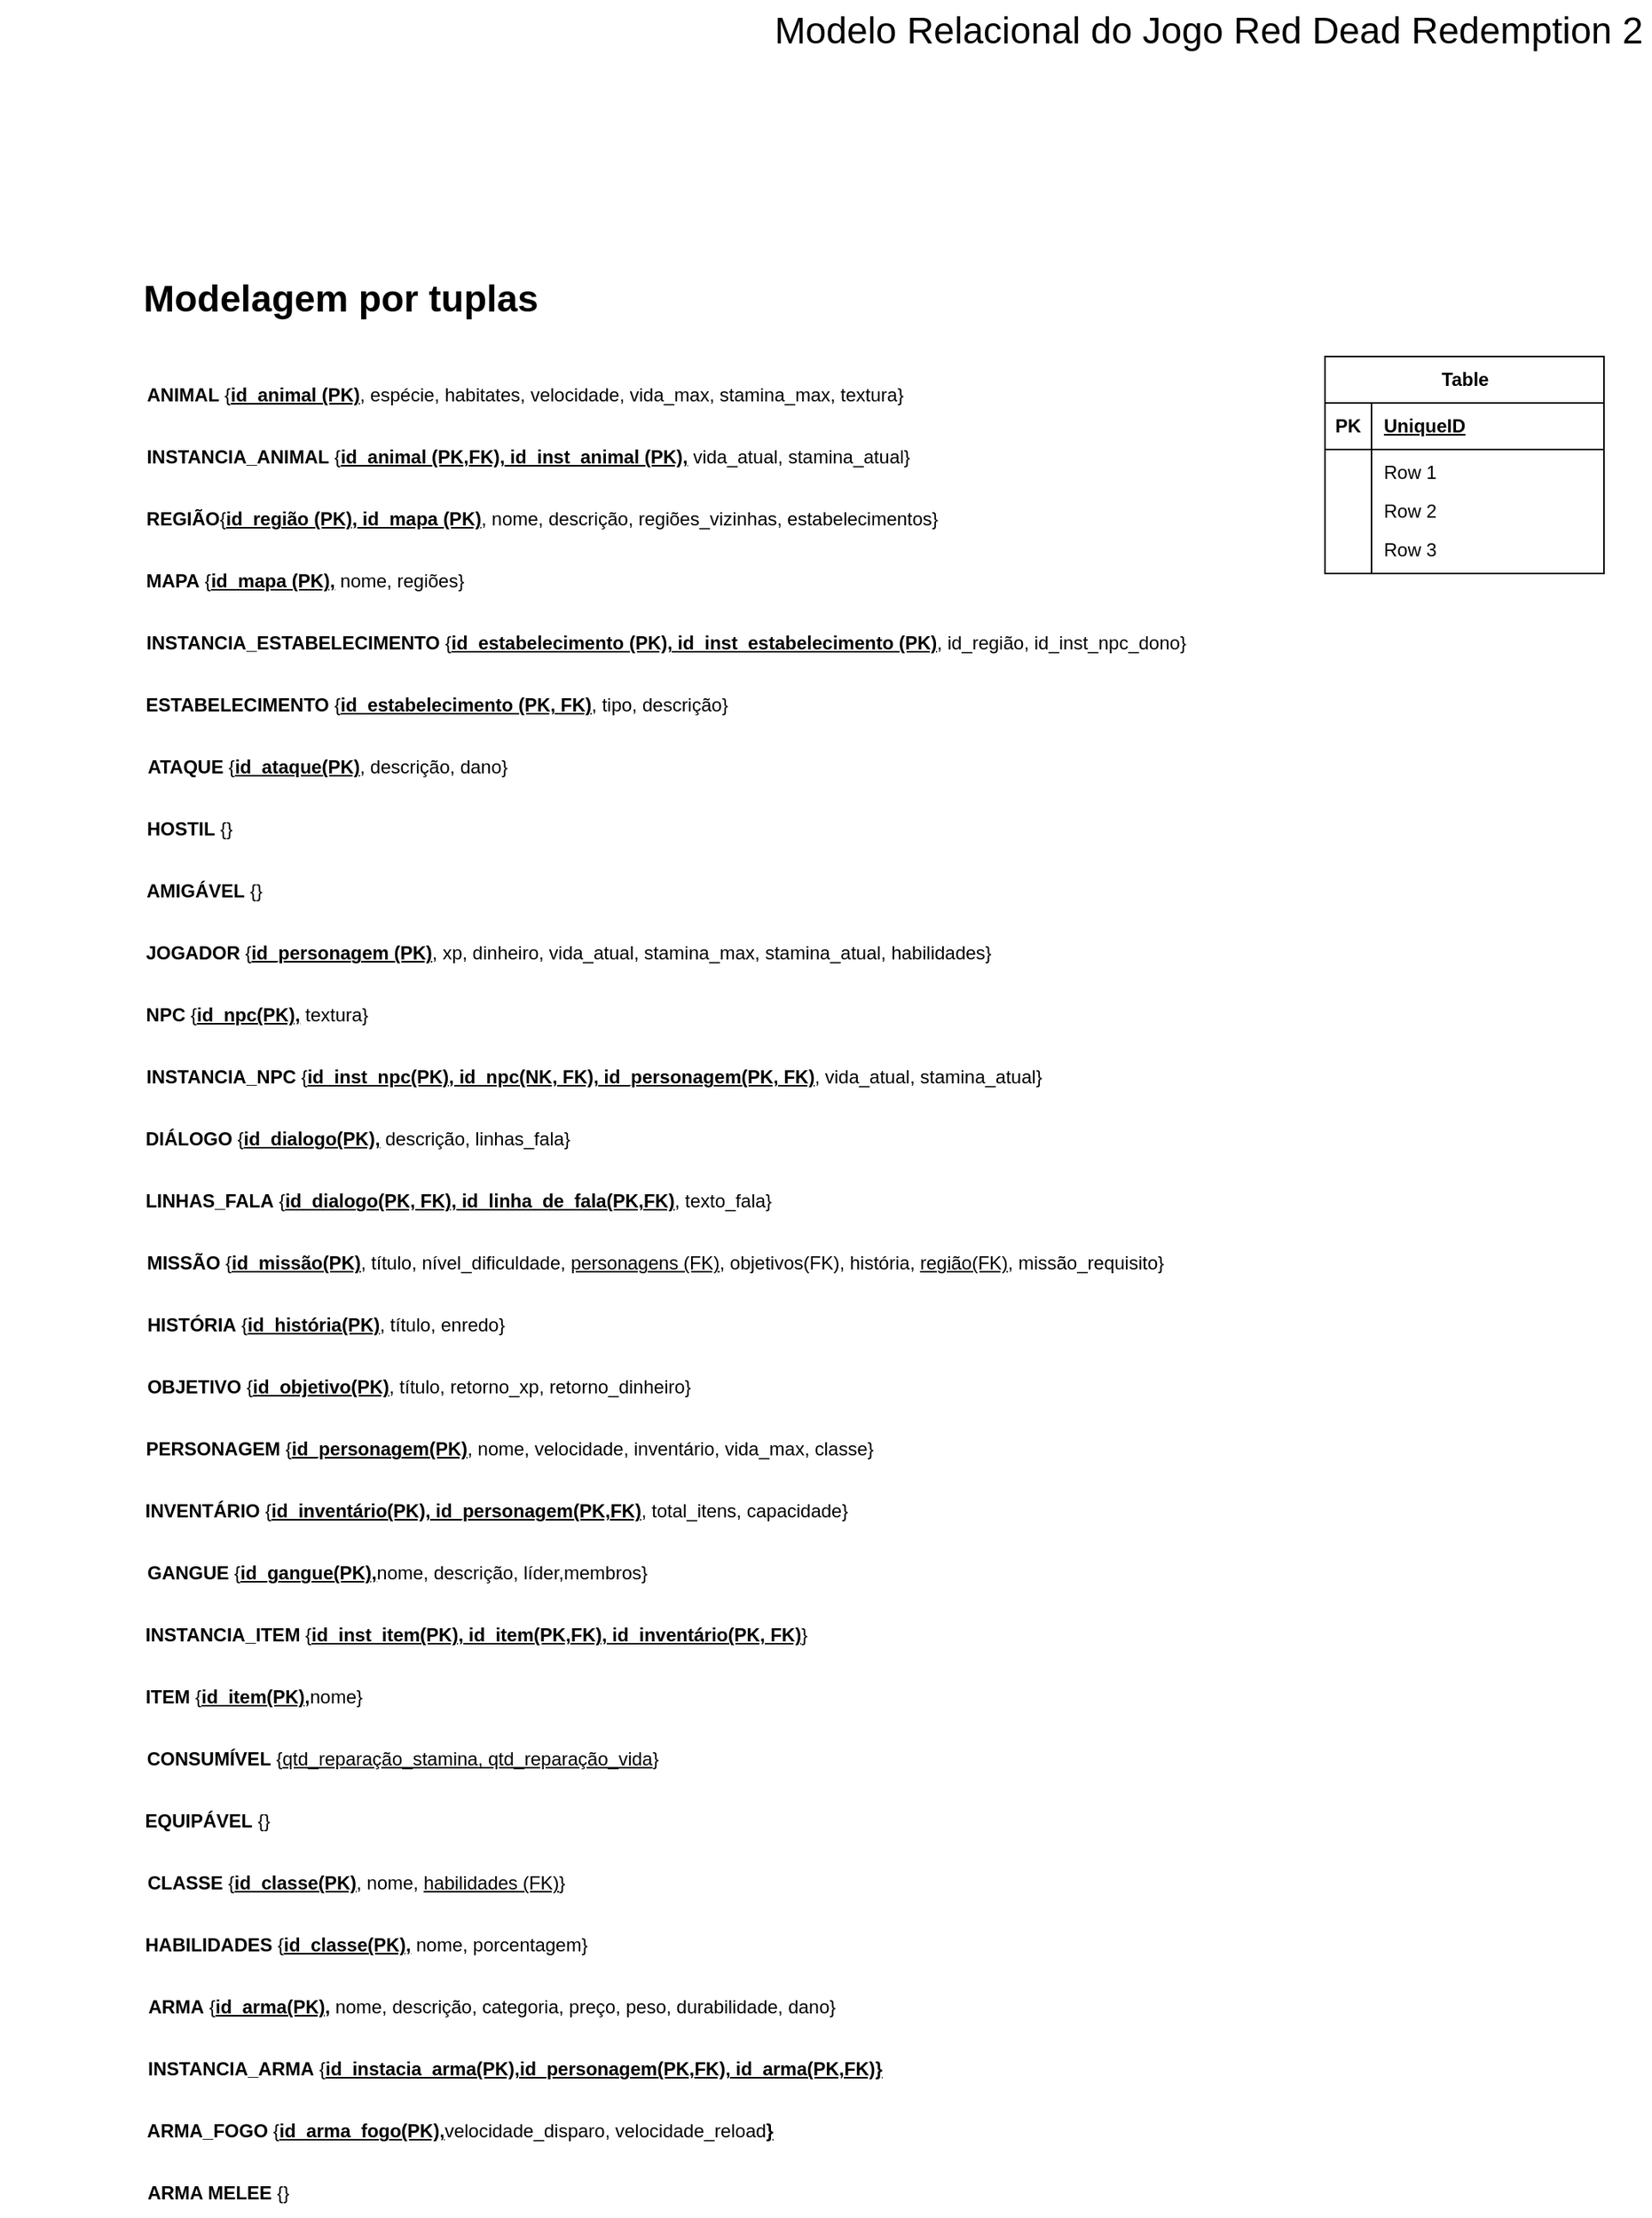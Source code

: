 <mxfile version="24.6.1" type="github">
  <diagram name="Página-1" id="fXSYrHH0r40WF7RT9Ph7">
    <mxGraphModel dx="1834" dy="3180" grid="1" gridSize="10" guides="1" tooltips="1" connect="1" arrows="1" fold="1" page="0" pageScale="1" pageWidth="827" pageHeight="1169" math="0" shadow="0">
      <root>
        <mxCell id="0" />
        <mxCell id="1" parent="0" />
        <mxCell id="FPdHVrewZq1G3l7FEMrT-1" value="Table" style="shape=table;startSize=30;container=1;collapsible=1;childLayout=tableLayout;fixedRows=1;rowLines=0;fontStyle=1;align=center;resizeLast=1;html=1;" parent="1" vertex="1">
          <mxGeometry x="480" y="-1810" width="180" height="140" as="geometry" />
        </mxCell>
        <mxCell id="FPdHVrewZq1G3l7FEMrT-2" value="" style="shape=tableRow;horizontal=0;startSize=0;swimlaneHead=0;swimlaneBody=0;fillColor=none;collapsible=0;dropTarget=0;points=[[0,0.5],[1,0.5]];portConstraint=eastwest;top=0;left=0;right=0;bottom=1;" parent="FPdHVrewZq1G3l7FEMrT-1" vertex="1">
          <mxGeometry y="30" width="180" height="30" as="geometry" />
        </mxCell>
        <mxCell id="FPdHVrewZq1G3l7FEMrT-3" value="PK" style="shape=partialRectangle;connectable=0;fillColor=none;top=0;left=0;bottom=0;right=0;fontStyle=1;overflow=hidden;whiteSpace=wrap;html=1;" parent="FPdHVrewZq1G3l7FEMrT-2" vertex="1">
          <mxGeometry width="30" height="30" as="geometry">
            <mxRectangle width="30" height="30" as="alternateBounds" />
          </mxGeometry>
        </mxCell>
        <mxCell id="FPdHVrewZq1G3l7FEMrT-4" value="UniqueID" style="shape=partialRectangle;connectable=0;fillColor=none;top=0;left=0;bottom=0;right=0;align=left;spacingLeft=6;fontStyle=5;overflow=hidden;whiteSpace=wrap;html=1;" parent="FPdHVrewZq1G3l7FEMrT-2" vertex="1">
          <mxGeometry x="30" width="150" height="30" as="geometry">
            <mxRectangle width="150" height="30" as="alternateBounds" />
          </mxGeometry>
        </mxCell>
        <mxCell id="FPdHVrewZq1G3l7FEMrT-5" value="" style="shape=tableRow;horizontal=0;startSize=0;swimlaneHead=0;swimlaneBody=0;fillColor=none;collapsible=0;dropTarget=0;points=[[0,0.5],[1,0.5]];portConstraint=eastwest;top=0;left=0;right=0;bottom=0;" parent="FPdHVrewZq1G3l7FEMrT-1" vertex="1">
          <mxGeometry y="60" width="180" height="30" as="geometry" />
        </mxCell>
        <mxCell id="FPdHVrewZq1G3l7FEMrT-6" value="" style="shape=partialRectangle;connectable=0;fillColor=none;top=0;left=0;bottom=0;right=0;editable=1;overflow=hidden;whiteSpace=wrap;html=1;" parent="FPdHVrewZq1G3l7FEMrT-5" vertex="1">
          <mxGeometry width="30" height="30" as="geometry">
            <mxRectangle width="30" height="30" as="alternateBounds" />
          </mxGeometry>
        </mxCell>
        <mxCell id="FPdHVrewZq1G3l7FEMrT-7" value="Row 1" style="shape=partialRectangle;connectable=0;fillColor=none;top=0;left=0;bottom=0;right=0;align=left;spacingLeft=6;overflow=hidden;whiteSpace=wrap;html=1;" parent="FPdHVrewZq1G3l7FEMrT-5" vertex="1">
          <mxGeometry x="30" width="150" height="30" as="geometry">
            <mxRectangle width="150" height="30" as="alternateBounds" />
          </mxGeometry>
        </mxCell>
        <mxCell id="FPdHVrewZq1G3l7FEMrT-8" value="" style="shape=tableRow;horizontal=0;startSize=0;swimlaneHead=0;swimlaneBody=0;fillColor=none;collapsible=0;dropTarget=0;points=[[0,0.5],[1,0.5]];portConstraint=eastwest;top=0;left=0;right=0;bottom=0;" parent="FPdHVrewZq1G3l7FEMrT-1" vertex="1">
          <mxGeometry y="90" width="180" height="20" as="geometry" />
        </mxCell>
        <mxCell id="FPdHVrewZq1G3l7FEMrT-9" value="" style="shape=partialRectangle;connectable=0;fillColor=none;top=0;left=0;bottom=0;right=0;editable=1;overflow=hidden;whiteSpace=wrap;html=1;" parent="FPdHVrewZq1G3l7FEMrT-8" vertex="1">
          <mxGeometry width="30" height="20" as="geometry">
            <mxRectangle width="30" height="20" as="alternateBounds" />
          </mxGeometry>
        </mxCell>
        <mxCell id="FPdHVrewZq1G3l7FEMrT-10" value="Row 2" style="shape=partialRectangle;connectable=0;fillColor=none;top=0;left=0;bottom=0;right=0;align=left;spacingLeft=6;overflow=hidden;whiteSpace=wrap;html=1;" parent="FPdHVrewZq1G3l7FEMrT-8" vertex="1">
          <mxGeometry x="30" width="150" height="20" as="geometry">
            <mxRectangle width="150" height="20" as="alternateBounds" />
          </mxGeometry>
        </mxCell>
        <mxCell id="FPdHVrewZq1G3l7FEMrT-11" value="" style="shape=tableRow;horizontal=0;startSize=0;swimlaneHead=0;swimlaneBody=0;fillColor=none;collapsible=0;dropTarget=0;points=[[0,0.5],[1,0.5]];portConstraint=eastwest;top=0;left=0;right=0;bottom=0;" parent="FPdHVrewZq1G3l7FEMrT-1" vertex="1">
          <mxGeometry y="110" width="180" height="30" as="geometry" />
        </mxCell>
        <mxCell id="FPdHVrewZq1G3l7FEMrT-12" value="" style="shape=partialRectangle;connectable=0;fillColor=none;top=0;left=0;bottom=0;right=0;editable=1;overflow=hidden;whiteSpace=wrap;html=1;" parent="FPdHVrewZq1G3l7FEMrT-11" vertex="1">
          <mxGeometry width="30" height="30" as="geometry">
            <mxRectangle width="30" height="30" as="alternateBounds" />
          </mxGeometry>
        </mxCell>
        <mxCell id="FPdHVrewZq1G3l7FEMrT-13" value="Row 3" style="shape=partialRectangle;connectable=0;fillColor=none;top=0;left=0;bottom=0;right=0;align=left;spacingLeft=6;overflow=hidden;whiteSpace=wrap;html=1;" parent="FPdHVrewZq1G3l7FEMrT-11" vertex="1">
          <mxGeometry x="30" width="150" height="30" as="geometry">
            <mxRectangle width="150" height="30" as="alternateBounds" />
          </mxGeometry>
        </mxCell>
        <mxCell id="FPdHVrewZq1G3l7FEMrT-14" value="&lt;font style=&quot;font-size: 24px;&quot;&gt;Modelo Relacional do Jogo Red Dead Redemption 2&lt;/font&gt;" style="text;html=1;align=center;verticalAlign=middle;whiteSpace=wrap;rounded=0;" parent="1" vertex="1">
          <mxGeometry x="120" y="-2040" width="570" height="40" as="geometry" />
        </mxCell>
        <mxCell id="FPdHVrewZq1G3l7FEMrT-15" value="&lt;b&gt;ANIMAL&amp;nbsp;&lt;/b&gt;{&lt;u&gt;&lt;b&gt;id_animal (PK)&lt;/b&gt;&lt;/u&gt;, espécie, habitates, velocidade, vida_max, stamina_max, textura}" style="text;html=1;align=center;verticalAlign=middle;whiteSpace=wrap;rounded=0;" parent="1" vertex="1">
          <mxGeometry x="-282" y="-1800" width="492" height="30" as="geometry" />
        </mxCell>
        <mxCell id="FPdHVrewZq1G3l7FEMrT-16" value="&lt;font style=&quot;font-size: 24px;&quot;&gt;&lt;b&gt;Modelagem por tuplas&lt;/b&gt;&lt;/font&gt;" style="text;html=1;align=center;verticalAlign=middle;whiteSpace=wrap;rounded=0;" parent="1" vertex="1">
          <mxGeometry x="-300" y="-1862" width="290" height="30" as="geometry" />
        </mxCell>
        <mxCell id="FPdHVrewZq1G3l7FEMrT-17" value="&lt;b&gt;INSTANCIA_ANIMAL&lt;/b&gt;&amp;nbsp;{&lt;u&gt;&lt;b&gt;id_animal (PK,FK), id_inst_animal (PK),&lt;/b&gt;&lt;/u&gt; vida_atual, stamina_atual}" style="text;align=center;verticalAlign=middle;whiteSpace=wrap;rounded=0;html=1;" parent="1" vertex="1">
          <mxGeometry x="-285" y="-1760" width="502" height="30" as="geometry" />
        </mxCell>
        <mxCell id="FPdHVrewZq1G3l7FEMrT-19" value="&lt;b&gt;REGIÃO&lt;/b&gt;{&lt;b&gt;&lt;u&gt;id_região (PK), id_mapa (PK)&lt;/u&gt;&lt;/b&gt;, nome, descrição, regiões_vizinhas, estabelecimentos}" style="text;align=center;verticalAlign=middle;whiteSpace=wrap;rounded=0;html=1;" parent="1" vertex="1">
          <mxGeometry x="-298" y="-1720" width="546" height="30" as="geometry" />
        </mxCell>
        <mxCell id="FPdHVrewZq1G3l7FEMrT-20" value="&lt;b&gt;MAPA&amp;nbsp;&lt;/b&gt;{&lt;b&gt;&lt;u&gt;id_mapa (PK),&lt;/u&gt;&lt;/b&gt; nome, regiões}" style="text;align=center;verticalAlign=middle;whiteSpace=wrap;rounded=0;html=1;" parent="1" vertex="1">
          <mxGeometry x="-283" y="-1680" width="210" height="30" as="geometry" />
        </mxCell>
        <mxCell id="FPdHVrewZq1G3l7FEMrT-21" value="&lt;b&gt;INSTANCIA_ESTABELECIMENTO&lt;/b&gt;&amp;nbsp;{&lt;u&gt;&lt;b&gt;id_estabelecimento (PK), id_inst_estabelecimento (PK)&lt;/b&gt;&lt;/u&gt;, id_região, id_inst_npc_dono}" style="text;align=center;verticalAlign=middle;whiteSpace=wrap;rounded=0;html=1;" parent="1" vertex="1">
          <mxGeometry x="-286" y="-1640" width="682" height="30" as="geometry" />
        </mxCell>
        <mxCell id="FPdHVrewZq1G3l7FEMrT-22" value="&lt;b&gt;ESTABELECIMENTO&lt;/b&gt;&amp;nbsp;{&lt;u&gt;&lt;b&gt;id_estabelecimento (PK, FK)&lt;/b&gt;&lt;/u&gt;, tipo, descrição}" style="text;align=center;verticalAlign=middle;whiteSpace=wrap;rounded=0;html=1;" parent="1" vertex="1">
          <mxGeometry x="-285" y="-1600" width="384" height="30" as="geometry" />
        </mxCell>
        <mxCell id="FPdHVrewZq1G3l7FEMrT-24" value="&lt;b&gt;ATAQUE&lt;/b&gt;&amp;nbsp;{&lt;u&gt;&lt;b&gt;id_ataque(PK)&lt;/b&gt;&lt;/u&gt;, descrição, dano}" style="text;align=center;verticalAlign=middle;whiteSpace=wrap;rounded=0;html=1;" parent="1" vertex="1">
          <mxGeometry x="-284" y="-1560" width="241" height="30" as="geometry" />
        </mxCell>
        <mxCell id="FPdHVrewZq1G3l7FEMrT-25" value="&lt;b&gt;HOSTIL&lt;/b&gt; {}" style="text;align=center;verticalAlign=middle;whiteSpace=wrap;rounded=0;html=1;" parent="1" vertex="1">
          <mxGeometry x="-373" y="-1520" width="241" height="30" as="geometry" />
        </mxCell>
        <mxCell id="FPdHVrewZq1G3l7FEMrT-26" value="&lt;b&gt;EQUIPÁVEL&lt;/b&gt;&amp;nbsp;{}" style="text;align=center;verticalAlign=middle;whiteSpace=wrap;rounded=0;html=1;" parent="1" vertex="1">
          <mxGeometry x="-372" y="-880" width="262" height="30" as="geometry" />
        </mxCell>
        <mxCell id="FPdHVrewZq1G3l7FEMrT-27" value="&lt;b&gt;JOGADOR&lt;/b&gt;&amp;nbsp;{&lt;b&gt;&lt;u&gt;id_personagem (PK)&lt;/u&gt;&lt;/b&gt;, xp, dinheiro, vida_atual, stamina_max, stamina_atual, habilidades}" style="text;align=center;verticalAlign=middle;whiteSpace=wrap;rounded=0;html=1;" parent="1" vertex="1">
          <mxGeometry x="-283" y="-1440" width="550" height="30" as="geometry" />
        </mxCell>
        <mxCell id="FPdHVrewZq1G3l7FEMrT-28" value="&lt;b&gt;NPC&lt;/b&gt; {&lt;u&gt;&lt;b&gt;id_npc(PK),&lt;/b&gt;&lt;/u&gt; textura}" style="text;align=center;verticalAlign=middle;whiteSpace=wrap;rounded=0;html=1;" parent="1" vertex="1">
          <mxGeometry x="-284" y="-1400" width="150" height="30" as="geometry" />
        </mxCell>
        <mxCell id="FPdHVrewZq1G3l7FEMrT-29" value="&lt;b&gt;INSTANCIA_NPC&lt;/b&gt; {&lt;u&gt;&lt;b&gt;id_inst_npc(PK), id_npc(NK, FK), id_personagem(PK, FK)&lt;/b&gt;&lt;/u&gt;, vida_atual, stamina_atual}" style="text;align=center;verticalAlign=middle;whiteSpace=wrap;rounded=0;html=1;" parent="1" vertex="1">
          <mxGeometry x="-284" y="-1360" width="585" height="30" as="geometry" />
        </mxCell>
        <mxCell id="FPdHVrewZq1G3l7FEMrT-30" value="&lt;b&gt;DIÁLOGO&lt;/b&gt;&amp;nbsp;{&lt;u&gt;&lt;b&gt;id_dialogo(PK),&lt;/b&gt;&lt;/u&gt; descrição, linhas_fala}" style="text;align=center;verticalAlign=middle;whiteSpace=wrap;rounded=0;html=1;" parent="1" vertex="1">
          <mxGeometry x="-298" y="-1320" width="308" height="30" as="geometry" />
        </mxCell>
        <mxCell id="FPdHVrewZq1G3l7FEMrT-32" value="&lt;b&gt;LINHAS_FALA&lt;/b&gt;&amp;nbsp;{&lt;u&gt;&lt;b&gt;id_dialogo(PK, FK), id_linha_de_fala(PK,FK)&lt;/b&gt;&lt;/u&gt;, texto_fala}" style="text;align=center;verticalAlign=middle;whiteSpace=wrap;rounded=0;html=1;" parent="1" vertex="1">
          <mxGeometry x="-286" y="-1280" width="414" height="30" as="geometry" />
        </mxCell>
        <mxCell id="FPdHVrewZq1G3l7FEMrT-33" value="&lt;b&gt;MISSÃO&lt;/b&gt;&lt;span style=&quot;color: rgba(0, 0, 0, 0); font-family: monospace; font-size: 0px; text-align: start; text-wrap: nowrap;&quot;&gt;%3CmxGraphModel%3E%3Croot%3E%3CmxCell%20id%3D%220%22%2F%3E%3CmxCell%20id%3D%221%22%20parent%3D%220%22%2F%3E%3CmxCell%20id%3D%222%22%20value%3D%22%26lt%3Bb%26gt%3BLINHAS_FALA%26lt%3B%2Fb%26gt%3B%26amp%3Bnbsp%3B%7Bid_dialogo(PK)%2C%20id_linha_de_fala(PK)%2C%20texto_fala%7D%22%20style%3D%22text%3Balign%3Dcenter%3BverticalAlign%3Dmiddle%3BwhiteSpace%3Dwrap%3Brounded%3D0%3Bhtml%3D1%3B%22%20vertex%3D%221%22%20parent%3D%221%22%3E%3CmxGeometry%20x%3D%22-282%22%20y%3D%22-1280%22%20width%3D%22352%22%20height%3D%2230%22%20as%3D%22geometry%22%2F%3E%3C%2FmxCell%3E%3C%2Froot%3E%3C%2FmxGraphMo&lt;/span&gt;&amp;nbsp;{&lt;u&gt;&lt;b&gt;id_missão(PK)&lt;/b&gt;&lt;/u&gt;, título, nível_dificuldade, &lt;u&gt;personagens (FK)&lt;/u&gt;, objetivos(FK), história, &lt;u&gt;região(FK)&lt;/u&gt;, missão_requisito}" style="text;align=center;verticalAlign=middle;whiteSpace=wrap;rounded=0;html=1;" parent="1" vertex="1">
          <mxGeometry x="-284" y="-1240" width="664" height="30" as="geometry" />
        </mxCell>
        <mxCell id="FPdHVrewZq1G3l7FEMrT-34" value="&lt;div style=&quot;text-align: center;&quot;&gt;&lt;span style=&quot;background-color: initial; text-align: start;&quot;&gt;&lt;b&gt;HISTÓRIA&lt;/b&gt;&lt;/span&gt;&lt;span style=&quot;background-color: initial; text-wrap: nowrap; color: rgba(0, 0, 0, 0); font-family: monospace; font-size: 0px; text-align: start;&quot;&gt;%3CmxGraphModel%3E%3Croot%3E%3CmxCell%20id%3D%220%22%2F%3E%3CmxCell%20id%3D%221%22%20parent%3D%220%22%2F%3E%3CmxCell%20id%3D%222%22%20value%3D%22%26lt%3Bb%26gt%3BLINHAS_FALA%26lt%3B%2Fb%26gt%3B%26amp%3Bnbsp%3B%7Bid_dialogo(PK)%2C%20id_linha_de_fala(PK)%2C%20texto_fala%7D%22%20style%3D%22text%3Balign%3Dcenter%3BverticalAlign%3Dmiddle%3BwhiteSpace%3Dwrap%3Brounded%3D0%3Bhtml%3D1%3B%22%20vertex%3D%221%22%20parent%3D%221%22%3E%3CmxGeometry%20x%3D%22-282%22%20y%3D%22-1280%22%20width%3D%22352%22%20height%3D%2230%22%20as%3D%22geometry%22%2F%3E%3C%2FmxCell%3E%3C%2Froot%3E%3C%2FmxGraphMo&lt;/span&gt;&lt;span style=&quot;background-color: initial;&quot;&gt;&amp;nbsp;{&lt;u&gt;&lt;b&gt;id_história(PK)&lt;/b&gt;&lt;/u&gt;, título, enredo}&lt;/span&gt;&lt;/div&gt;" style="text;align=center;verticalAlign=middle;whiteSpace=wrap;rounded=0;html=1;" parent="1" vertex="1">
          <mxGeometry x="-291" y="-1200" width="253" height="30" as="geometry" />
        </mxCell>
        <mxCell id="FPdHVrewZq1G3l7FEMrT-35" value="&lt;div style=&quot;text-align: center;&quot;&gt;&lt;span style=&quot;background-color: initial; text-align: start;&quot;&gt;&lt;b&gt;OBJETIVO&lt;/b&gt;&lt;/span&gt;&lt;span style=&quot;background-color: initial; text-wrap: nowrap; color: rgba(0, 0, 0, 0); font-family: monospace; font-size: 0px; text-align: start;&quot;&gt;%3CmxGraphModel%3E%3Croot%3E%3CmxCell%20id%3D%220%22%2F%3E%3CmxCell%20id%3D%221%22%20parent%3D%220%22%2F%3E%3CmxCell%20id%3D%222%22%20value%3D%22%26lt%3Bb%26gt%3BLINHAS_FALA%26lt%3B%2Fb%26gt%3B%26amp%3Bnbsp%3B%7Bid_dialogo(PK)%2C%20id_linha_de_fala(PK)%2C%20texto_fala%7D%22%20style%3D%22text%3Balign%3Dcenter%3BverticalAlign%3Dmiddle%3BwhiteSpace%3Dwrap%3Brounded%3D0%3Bhtml%3D1%3B%22%20vertex%3D%221%22%20parent%3D%221%22%3E%3CmxGeometry%20x%3D%22-282%22%20y%3D%22-1280%22%20width%3D%22352%22%20height%3D%2230%22%20as%3D%22geometry%22%2F%3E%3C%2FmxCell%3E%3C%2Froot%3E%3C%2FmxGraphMo&lt;/span&gt;&lt;span style=&quot;background-color: initial;&quot;&gt;&amp;nbsp;{&lt;u&gt;&lt;b&gt;id_objetivo(PK)&lt;/b&gt;&lt;/u&gt;, título, retorno_xp, retorno_dinheiro}&lt;/span&gt;&lt;/div&gt;" style="text;align=center;verticalAlign=middle;whiteSpace=wrap;rounded=0;html=1;" parent="1" vertex="1">
          <mxGeometry x="-286" y="-1160" width="363" height="30" as="geometry" />
        </mxCell>
        <mxCell id="FPdHVrewZq1G3l7FEMrT-36" value="&lt;div style=&quot;text-align: center;&quot;&gt;&lt;span style=&quot;background-color: initial; text-align: start;&quot;&gt;&lt;b&gt;PERSONAGEM&lt;/b&gt;&lt;/span&gt;&lt;span style=&quot;background-color: initial; text-wrap: nowrap; color: rgba(0, 0, 0, 0); font-family: monospace; font-size: 0px; text-align: start;&quot;&gt;%3CmxGraphModel%3E%3Croot%3E%3CmxCell%20id%3D%220%22%2F%3E%3CmxCell%20id%3D%221%22%20parent%3D%220%22%2F%3E%3CmxCell%20id%3D%222%22%20value%3D%22%26lt%3Bb%26gt%3BLINHAS_FALA%26lt%3B%2Fb%26gt%3B%26amp%3Bnbsp%3B%7Bid_dialogo(PK)%2C%20id_linha_de_fala(PK)%2C%20texto_fala%7D%22%20style%3D%22text%3Balign%3Dcenter%3BverticalAlign%3Dmiddle%3BwhiteSpace%3Dwrap%3Brounded%3D0%3Bhtml%3D1%3B%22%20vertex%3D%221%22%20parent%3D%221%22%3E%3CmxGeometry%20x%3D%22-282%22%20y%3D%22-1280%22%20width%3D%22352%22%20height%3D%2230%22%20as%3D%22geometry%22%2F%3E%3C%2FmxCell%3E%3C%2Froot%3E%3C%2FmxGraphMo&lt;/span&gt;&lt;span style=&quot;background-color: initial;&quot;&gt;&amp;nbsp;{&lt;u&gt;&lt;b&gt;id_personagem(PK)&lt;/b&gt;&lt;/u&gt;, nome, velocidade, inventário, vida_max, classe}&lt;/span&gt;&lt;/div&gt;" style="text;align=center;verticalAlign=middle;whiteSpace=wrap;rounded=0;html=1;" parent="1" vertex="1">
          <mxGeometry x="-284" y="-1120" width="476" height="30" as="geometry" />
        </mxCell>
        <mxCell id="YPDBUU_ndnuOFF8qk_qy-1" value="&lt;div style=&quot;text-align: center;&quot;&gt;&lt;span style=&quot;background-color: initial; text-align: start;&quot;&gt;&lt;b&gt;INSTANCIA_ITEM&lt;/b&gt;&lt;/span&gt;&lt;span style=&quot;background-color: initial; text-wrap: nowrap; color: rgba(0, 0, 0, 0); font-family: monospace; font-size: 0px; text-align: start;&quot;&gt;%3CmxGraphModel%3E%3Croot%3E%3CmxCell%20id%3D%220%22%2F%3E%3CmxCell%20id%3D%221%22%20parent%3D%220%22%2F%3E%3CmxCell%20id%3D%222%22%20value%3D%22%26lt%3Bb%26gt%3BLINHAS_FALA%26lt%3B%2Fb%26gt%3B%26amp%3Bnbsp%3B%7Bid_dialogo(PK)%2C%20id_linha_de_fala(PK)%2C%20texto_fala%7D%22%20style%3D%22text%3Balign%3Dcenter%3BverticalAlign%3Dmiddle%3BwhiteSpace%3Dwrap%3Brounded%3D0%3Bhtml%3D1%3B%22%20vertex%3D%221%22%20parent%3D%221%22%3E%3CmxGeometry%20x%3D%22-282%22%20y%3D%22-1280%22%20width%3D%22352%22%20height%3D%2230%22%20as%3D%22geometry%22%2F%3E%3C%2FmxCell%3E%3C%2Froot%3E%3C%2FmxGraphMo&lt;/span&gt;&lt;span style=&quot;background-color: initial;&quot;&gt;&amp;nbsp;{&lt;b&gt;&lt;u&gt;id_inst_item(PK), id_item(PK,FK), id_inventário(PK, FK)&lt;/u&gt;&lt;/b&gt;}&lt;/span&gt;&lt;/div&gt;" style="text;align=center;verticalAlign=middle;whiteSpace=wrap;rounded=0;html=1;" vertex="1" parent="1">
          <mxGeometry x="-286" y="-1000" width="437" height="30" as="geometry" />
        </mxCell>
        <mxCell id="YPDBUU_ndnuOFF8qk_qy-2" value="&lt;div style=&quot;text-align: center;&quot;&gt;&lt;span style=&quot;background-color: initial; text-align: start;&quot;&gt;&lt;b&gt;INVENTÁRIO&lt;/b&gt;&lt;/span&gt;&lt;span style=&quot;background-color: initial; text-wrap: nowrap; color: rgba(0, 0, 0, 0); font-family: monospace; font-size: 0px; text-align: start;&quot;&gt;%3CmxGraphModel%3E%3Croot%3E%3CmxCell%20id%3D%220%22%2F%3E%3CmxCell%20id%3D%221%22%20parent%3D%220%22%2F%3E%3CmxCell%20id%3D%222%22%20value%3D%22%26lt%3Bb%26gt%3BLINHAS_FALA%26lt%3B%2Fb%26gt%3B%26amp%3Bnbsp%3B%7Bid_dialogo(PK)%2C%20id_linha_de_fala(PK)%2C%20texto_fala%7D%22%20style%3D%22text%3Balign%3Dcenter%3BverticalAlign%3Dmiddle%3BwhiteSpace%3Dwrap%3Brounded%3D0%3Bhtml%3D1%3B%22%20vertex%3D%221%22%20parent%3D%221%22%3E%3CmxGeometry%20x%3D%22-282%22%20y%3D%22-1280%22%20width%3D%22352%22%20height%3D%2230%22%20as%3D%22geometry%22%2F%3E%3C%2FmxCell%3E%3C%2Froot%3E%3C%2FmxGraphMo&lt;/span&gt;&lt;span style=&quot;background-color: initial;&quot;&gt;&amp;nbsp;{&lt;u&gt;&lt;b&gt;id_inventário(PK), id_personagem(PK,FK)&lt;/b&gt;&lt;/u&gt;, total_itens, capacidade}&lt;/span&gt;&lt;/div&gt;" style="text;align=center;verticalAlign=middle;whiteSpace=wrap;rounded=0;html=1;" vertex="1" parent="1">
          <mxGeometry x="-286" y="-1080" width="463" height="30" as="geometry" />
        </mxCell>
        <mxCell id="YPDBUU_ndnuOFF8qk_qy-3" value="&lt;div style=&quot;text-align: center;&quot;&gt;&lt;span style=&quot;background-color: initial; text-align: start;&quot;&gt;&lt;b&gt;GANGUE&lt;/b&gt;&lt;/span&gt;&lt;span style=&quot;background-color: initial; text-wrap: nowrap; color: rgba(0, 0, 0, 0); font-family: monospace; font-size: 0px; text-align: start;&quot;&gt;%3CmxGraphModel%3E%3Croot%3E%3CmxCell%20id%3D%220%22%2F%3E%3CmxCell%20id%3D%221%22%20parent%3D%220%22%2F%3E%3CmxCell%20id%3D%222%22%20value%3D%22%26lt%3Bb%26gt%3BLINHAS_FALA%26lt%3B%2Fb%26gt%3B%26amp%3Bnbsp%3B%7Bid_dialogo(PK)%2C%20id_linha_de_fala(PK)%2C%20texto_fala%7D%22%20style%3D%22text%3Balign%3Dcenter%3BverticalAlign%3Dmiddle%3BwhiteSpace%3Dwrap%3Brounded%3D0%3Bhtml%3D1%3B%22%20vertex%3D%221%22%20parent%3D%221%22%3E%3CmxGeometry%20x%3D%22-282%22%20y%3D%22-1280%22%20width%3D%22352%22%20height%3D%2230%22%20as%3D%22geometry%22%2F%3E%3C%2FmxCell%3E%3C%2Froot%3E%3C%2FmxGraphMo&lt;/span&gt;&lt;span style=&quot;background-color: initial;&quot;&gt;&amp;nbsp;{&lt;u style=&quot;font-weight: bold;&quot;&gt;id_gangue(PK),&lt;/u&gt;nome, descrição, líder,membros}&lt;/span&gt;&lt;/div&gt;" style="text;align=center;verticalAlign=middle;whiteSpace=wrap;rounded=0;html=1;" vertex="1" parent="1">
          <mxGeometry x="-286" y="-1040" width="335" height="30" as="geometry" />
        </mxCell>
        <mxCell id="YPDBUU_ndnuOFF8qk_qy-4" value="&lt;div style=&quot;text-align: center;&quot;&gt;&lt;span style=&quot;background-color: initial; text-align: start;&quot;&gt;&lt;b&gt;ITEM&lt;/b&gt;&lt;/span&gt;&lt;span style=&quot;background-color: initial; text-wrap: nowrap; color: rgba(0, 0, 0, 0); font-family: monospace; font-size: 0px; text-align: start;&quot;&gt;%3CmxGraphModel%3E%3Croot%3E%3CmxCell%20id%3D%220%22%2F%3E%3CmxCell%20id%3D%221%22%20parent%3D%220%22%2F%3E%3CmxCell%20id%3D%222%22%20value%3D%22%26lt%3Bb%26gt%3BLINHAS_FALA%26lt%3B%2Fb%26gt%3B%26amp%3Bnbsp%3B%7Bid_dialogo(PK)%2C%20id_linha_de_fala(PK)%2C%20texto_fala%7D%22%20style%3D%22text%3Balign%3Dcenter%3BverticalAlign%3Dmiddle%3BwhiteSpace%3Dwrap%3Brounded%3D0%3Bhtml%3D1%3B%22%20vertex%3D%221%22%20parent%3D%221%22%3E%3CmxGeometry%20x%3D%22-282%22%20y%3D%22-1280%22%20width%3D%22352%22%20height%3D%2230%22%20as%3D%22geometry%22%2F%3E%3C%2FmxCell%3E%3C%2Froot%3E%3C%2FmxGraphMo&lt;/span&gt;&lt;span style=&quot;background-color: initial;&quot;&gt;&amp;nbsp;{&lt;u style=&quot;font-weight: bold;&quot;&gt;id_item(PK),&lt;/u&gt;nome}&lt;/span&gt;&lt;/div&gt;" style="text;align=center;verticalAlign=middle;whiteSpace=wrap;rounded=0;html=1;" vertex="1" parent="1">
          <mxGeometry x="-281" y="-960" width="140" height="30" as="geometry" />
        </mxCell>
        <mxCell id="YPDBUU_ndnuOFF8qk_qy-5" value="&lt;div style=&quot;text-align: center;&quot;&gt;&lt;span style=&quot;background-color: initial; text-align: start;&quot;&gt;&lt;b&gt;CONSUMÍVEL&lt;/b&gt;&lt;/span&gt;&lt;span style=&quot;background-color: initial; text-wrap: nowrap; color: rgba(0, 0, 0, 0); font-family: monospace; font-size: 0px; text-align: start;&quot;&gt;%3CmxGraphModel%3E%3Croot%3E%3CmxCell%20id%3D%220%22%2F%3E%3CmxCell%20id%3D%221%22%20parent%3D%220%22%2F%3E%3CmxCell%20id%3D%222%22%20value%3D%22%26lt%3Bb%26gt%3BLINHAS_FALA%26lt%3B%2Fb%26gt%3B%26amp%3Bnbsp%3B%7Bid_dialogo(PK)%2C%20id_linha_de_fala(PK)%2C%20texto_fala%7D%22%20style%3D%22text%3Balign%3Dcenter%3BverticalAlign%3Dmiddle%3BwhiteSpace%3Dwrap%3Brounded%3D0%3Bhtml%3D1%3B%22%20vertex%3D%221%22%20parent%3D%221%22%3E%3CmxGeometry%20x%3D%22-282%22%20y%3D%22-1280%22%20width%3D%22352%22%20height%3D%2230%22%20as%3D%22geometry%22%2F%3E%3C%2FmxCell%3E%3C%2Froot%3E%3C%2FmxGraphMo&lt;/span&gt;&lt;span style=&quot;background-color: initial;&quot;&gt;&amp;nbsp;{&lt;u&gt;qtd_reparação_stamina, qtd_reparação_vida&lt;/u&gt;}&lt;/span&gt;&lt;/div&gt;" style="text;align=center;verticalAlign=middle;whiteSpace=wrap;rounded=0;html=1;" vertex="1" parent="1">
          <mxGeometry x="-284" y="-920" width="338" height="30" as="geometry" />
        </mxCell>
        <mxCell id="YPDBUU_ndnuOFF8qk_qy-6" value="&lt;b&gt;AMIGÁVEL&lt;/b&gt;&amp;nbsp;{}" style="text;align=center;verticalAlign=middle;whiteSpace=wrap;rounded=0;html=1;" vertex="1" parent="1">
          <mxGeometry x="-374.5" y="-1480" width="262" height="30" as="geometry" />
        </mxCell>
        <mxCell id="YPDBUU_ndnuOFF8qk_qy-8" value="&lt;b&gt;CLASSE&lt;/b&gt; {&lt;b&gt;&lt;u&gt;id_classe(PK)&lt;/u&gt;&lt;/b&gt;, nome, &lt;u&gt;habilidades (FK)&lt;/u&gt;}" style="text;align=center;verticalAlign=middle;whiteSpace=wrap;rounded=0;html=1;" vertex="1" parent="1">
          <mxGeometry x="-286" y="-840" width="282" height="30" as="geometry" />
        </mxCell>
        <mxCell id="YPDBUU_ndnuOFF8qk_qy-9" value="&lt;b&gt;ARMA&lt;/b&gt; {&lt;u&gt;&lt;b&gt;id_arma(PK),&lt;/b&gt;&lt;/u&gt; nome, descrição, categoria, preço, peso, durabilidade, dano}" style="text;align=center;verticalAlign=middle;whiteSpace=wrap;rounded=0;html=1;" vertex="1" parent="1">
          <mxGeometry x="-284" y="-760" width="453" height="30" as="geometry" />
        </mxCell>
        <mxCell id="YPDBUU_ndnuOFF8qk_qy-10" value="&lt;b&gt;INSTANCIA_ARMA&lt;/b&gt; {&lt;u&gt;&lt;b&gt;id_instacia_arma(PK),id_personagem(PK,FK),&amp;nbsp;id_arma(PK,FK)}&lt;/b&gt;&lt;/u&gt;" style="text;align=center;verticalAlign=middle;whiteSpace=wrap;rounded=0;html=1;" vertex="1" parent="1">
          <mxGeometry x="-283" y="-720" width="481" height="30" as="geometry" />
        </mxCell>
        <mxCell id="YPDBUU_ndnuOFF8qk_qy-11" value="&lt;b&gt;HABILIDADES&lt;/b&gt;&amp;nbsp;{&lt;u&gt;&lt;b&gt;id_classe(PK),&lt;/b&gt;&lt;/u&gt; nome, porcentagem}" style="text;align=center;verticalAlign=middle;whiteSpace=wrap;rounded=0;html=1;" vertex="1" parent="1">
          <mxGeometry x="-284" y="-800" width="291" height="30" as="geometry" />
        </mxCell>
        <mxCell id="YPDBUU_ndnuOFF8qk_qy-13" value="&lt;b&gt;ARMA_FOGO&lt;/b&gt;&amp;nbsp;{&lt;b style=&quot;text-decoration-line: underline;&quot;&gt;id_arma_fogo(PK),&lt;/b&gt;velocidade_disparo, velocidade_reload&lt;b style=&quot;text-decoration-line: underline;&quot;&gt;}&lt;/b&gt;" style="text;align=center;verticalAlign=middle;whiteSpace=wrap;rounded=0;html=1;" vertex="1" parent="1">
          <mxGeometry x="-285" y="-680" width="414" height="30" as="geometry" />
        </mxCell>
        <mxCell id="YPDBUU_ndnuOFF8qk_qy-14" value="&lt;b&gt;ARMA MELEE&lt;/b&gt;&amp;nbsp;{}" style="text;align=center;verticalAlign=middle;whiteSpace=wrap;rounded=0;html=1;" vertex="1" parent="1">
          <mxGeometry x="-285" y="-640" width="102" height="30" as="geometry" />
        </mxCell>
      </root>
    </mxGraphModel>
  </diagram>
</mxfile>
